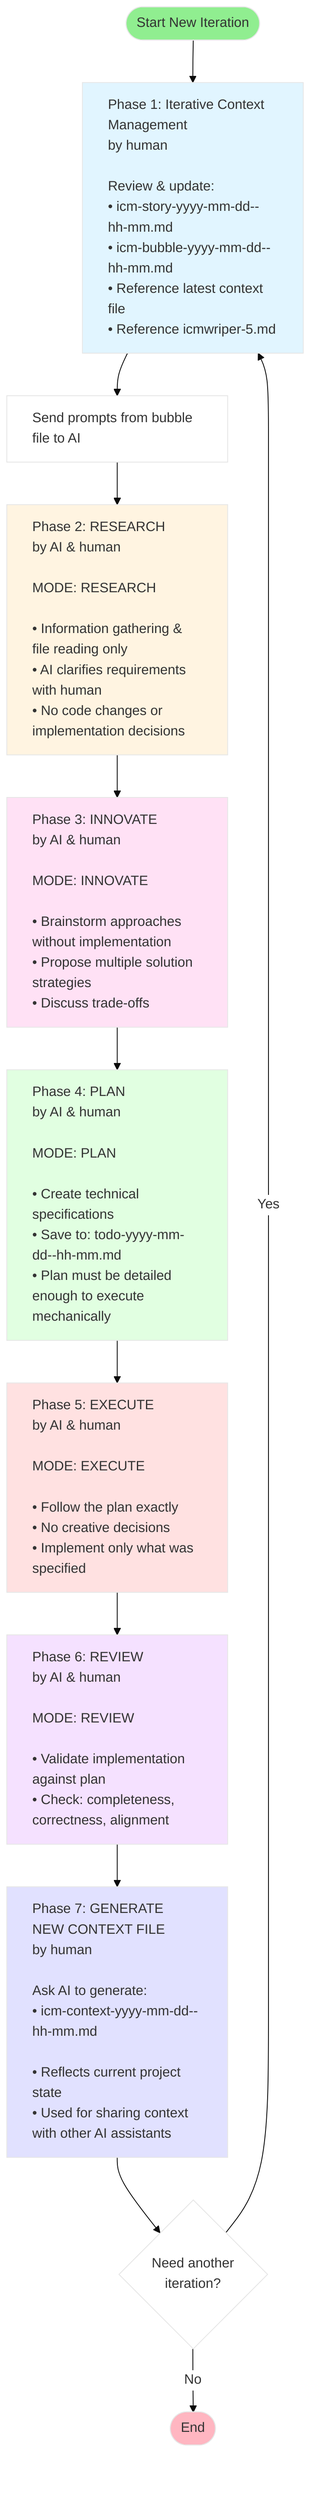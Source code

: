 %%{init: {'theme':'base', 'themeVariables': { 'primaryColor':'#ffffff'}}}%%
flowchart TD
    Start([Start New Iteration]) --> ICM["<div style='text-align: left'>Phase 1: Iterative Context Management<br/>by human<br/><br/>Review & update:<br/>• icm-story-yyyy-mm-dd--hh-mm.md<br/>• icm-bubble-yyyy-mm-dd--hh-mm.md<br/>• Reference latest context file<br/>• Reference icmwriper-5.md</div>"]

    ICM --> SendPrompt["<div style='text-align: left'>Send prompts from bubble file to AI</div>"]

    SendPrompt --> Research["<div style='text-align: left'>Phase 2: RESEARCH<br/>by AI & human<br/><br/>MODE: RESEARCH<br/><br/>• Information gathering & file reading only<br/>• AI clarifies requirements with human<br/>• No code changes or implementation decisions</div>"]

    Research --> Innovate["<div style='text-align: left'>Phase 3: INNOVATE<br/>by AI & human<br/><br/>MODE: INNOVATE<br/><br/>• Brainstorm approaches without implementation<br/>• Propose multiple solution strategies<br/>• Discuss trade-offs</div>"]

    Innovate --> Plan["<div style='text-align: left'>Phase 4: PLAN<br/>by AI & human<br/><br/>MODE: PLAN<br/><br/>• Create technical specifications<br/>• Save to: todo-yyyy-mm-dd--hh-mm.md<br/>• Plan must be detailed enough to execute mechanically</div>"]

    Plan --> Execute["<div style='text-align: left'>Phase 5: EXECUTE<br/>by AI & human<br/><br/>MODE: EXECUTE<br/><br/>• Follow the plan exactly<br/>• No creative decisions<br/>• Implement only what was specified</div>"]

    Execute --> Review["<div style='text-align: left'>Phase 6: REVIEW<br/>by AI & human<br/><br/>MODE: REVIEW<br/><br/>• Validate implementation against plan<br/>• Check: completeness, correctness, alignment</div>"]

    Review --> GenContext["<div style='text-align: left'>Phase 7: GENERATE NEW CONTEXT FILE<br/>by human<br/><br/>Ask AI to generate:<br/>• icm-context-yyyy-mm-dd--hh-mm.md<br/><br/>• Reflects current project state<br/>• Used for sharing context with other AI assistants</div>"]

    GenContext --> Decision{Need another<br/>iteration?}

    Decision -->|Yes| ICM
    Decision -->|No| End([End])

    style ICM fill:#e1f5ff
    style Research fill:#fff4e1
    style Innovate fill:#ffe1f5
    style Plan fill:#e1ffe1
    style Execute fill:#ffe1e1
    style Review fill:#f5e1ff
    style GenContext fill:#e1e1ff
    style Start fill:#90EE90
    style End fill:#FFB6C1